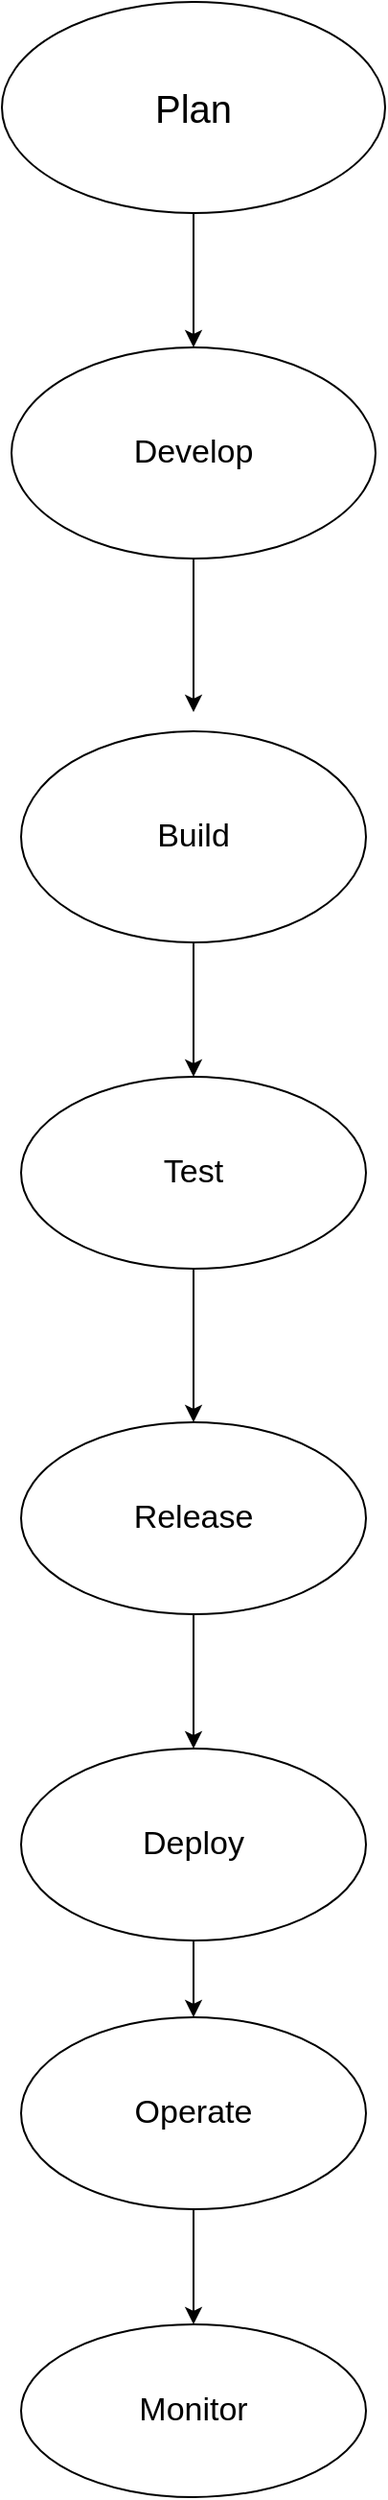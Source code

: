 <mxfile version="28.0.7">
  <diagram name="Page-1" id="e859ribowvNxwQsyc36x">
    <mxGraphModel dx="1029" dy="603" grid="1" gridSize="10" guides="1" tooltips="1" connect="1" arrows="1" fold="1" page="1" pageScale="1" pageWidth="850" pageHeight="1100" background="#ffffff" math="0" shadow="0">
      <root>
        <mxCell id="0" />
        <mxCell id="1" parent="0" />
        <mxCell id="1UDrHyN2oXGHnlcy0f62-2" value="Plan" style="ellipse;whiteSpace=wrap;html=1;fontSize=20;" vertex="1" parent="1">
          <mxGeometry x="260" y="410" width="200" height="110" as="geometry" />
        </mxCell>
        <mxCell id="1UDrHyN2oXGHnlcy0f62-5" value="" style="endArrow=classic;html=1;rounded=0;exitX=0.5;exitY=1;exitDx=0;exitDy=0;" edge="1" parent="1" source="1UDrHyN2oXGHnlcy0f62-2">
          <mxGeometry width="50" height="50" relative="1" as="geometry">
            <mxPoint x="470" y="680" as="sourcePoint" />
            <mxPoint x="360" y="590" as="targetPoint" />
          </mxGeometry>
        </mxCell>
        <mxCell id="1UDrHyN2oXGHnlcy0f62-8" value="&lt;font style=&quot;font-size: 17px;&quot;&gt;Develop&lt;/font&gt;" style="ellipse;whiteSpace=wrap;html=1;" vertex="1" parent="1">
          <mxGeometry x="265" y="590" width="190" height="110" as="geometry" />
        </mxCell>
        <mxCell id="1UDrHyN2oXGHnlcy0f62-18" value="" style="endArrow=classic;html=1;rounded=0;exitX=0.5;exitY=1;exitDx=0;exitDy=0;" edge="1" parent="1" source="1UDrHyN2oXGHnlcy0f62-8">
          <mxGeometry width="50" height="50" relative="1" as="geometry">
            <mxPoint x="390" y="710" as="sourcePoint" />
            <mxPoint x="360" y="780" as="targetPoint" />
          </mxGeometry>
        </mxCell>
        <mxCell id="1UDrHyN2oXGHnlcy0f62-19" value="&lt;font style=&quot;font-size: 17px;&quot;&gt;Build&lt;/font&gt;" style="ellipse;whiteSpace=wrap;html=1;" vertex="1" parent="1">
          <mxGeometry x="270" y="790" width="180" height="110" as="geometry" />
        </mxCell>
        <mxCell id="1UDrHyN2oXGHnlcy0f62-20" value="" style="endArrow=classic;html=1;rounded=0;exitX=0.5;exitY=1;exitDx=0;exitDy=0;" edge="1" parent="1" source="1UDrHyN2oXGHnlcy0f62-19">
          <mxGeometry width="50" height="50" relative="1" as="geometry">
            <mxPoint x="390" y="890" as="sourcePoint" />
            <mxPoint x="360" y="970" as="targetPoint" />
          </mxGeometry>
        </mxCell>
        <mxCell id="1UDrHyN2oXGHnlcy0f62-21" value="&lt;font style=&quot;font-size: 17px;&quot;&gt;Test&lt;/font&gt;" style="ellipse;whiteSpace=wrap;html=1;" vertex="1" parent="1">
          <mxGeometry x="270" y="970" width="180" height="100" as="geometry" />
        </mxCell>
        <mxCell id="1UDrHyN2oXGHnlcy0f62-23" value="" style="endArrow=classic;html=1;rounded=0;exitX=0.5;exitY=1;exitDx=0;exitDy=0;" edge="1" parent="1" source="1UDrHyN2oXGHnlcy0f62-21">
          <mxGeometry width="50" height="50" relative="1" as="geometry">
            <mxPoint x="390" y="1060" as="sourcePoint" />
            <mxPoint x="360" y="1150" as="targetPoint" />
          </mxGeometry>
        </mxCell>
        <mxCell id="1UDrHyN2oXGHnlcy0f62-24" value="&lt;font style=&quot;font-size: 17px;&quot;&gt;Release&lt;/font&gt;" style="ellipse;whiteSpace=wrap;html=1;" vertex="1" parent="1">
          <mxGeometry x="270" y="1150" width="180" height="100" as="geometry" />
        </mxCell>
        <mxCell id="1UDrHyN2oXGHnlcy0f62-25" value="" style="endArrow=classic;html=1;rounded=0;exitX=0.5;exitY=1;exitDx=0;exitDy=0;" edge="1" parent="1" source="1UDrHyN2oXGHnlcy0f62-24">
          <mxGeometry width="50" height="50" relative="1" as="geometry">
            <mxPoint x="390" y="1390" as="sourcePoint" />
            <mxPoint x="360" y="1320" as="targetPoint" />
          </mxGeometry>
        </mxCell>
        <mxCell id="1UDrHyN2oXGHnlcy0f62-26" value="&lt;font style=&quot;font-size: 17px;&quot;&gt;Deploy&lt;/font&gt;" style="ellipse;whiteSpace=wrap;html=1;" vertex="1" parent="1">
          <mxGeometry x="270" y="1320" width="180" height="100" as="geometry" />
        </mxCell>
        <mxCell id="1UDrHyN2oXGHnlcy0f62-27" value="" style="endArrow=classic;html=1;rounded=0;exitX=0.5;exitY=1;exitDx=0;exitDy=0;" edge="1" parent="1" source="1UDrHyN2oXGHnlcy0f62-26" target="1UDrHyN2oXGHnlcy0f62-28">
          <mxGeometry width="50" height="50" relative="1" as="geometry">
            <mxPoint x="370" y="1720" as="sourcePoint" />
            <mxPoint x="360" y="1500" as="targetPoint" />
          </mxGeometry>
        </mxCell>
        <mxCell id="1UDrHyN2oXGHnlcy0f62-28" value="&lt;font style=&quot;font-size: 17px;&quot;&gt;Operate&lt;/font&gt;" style="ellipse;whiteSpace=wrap;html=1;" vertex="1" parent="1">
          <mxGeometry x="270" y="1460" width="180" height="100" as="geometry" />
        </mxCell>
        <mxCell id="1UDrHyN2oXGHnlcy0f62-29" value="" style="endArrow=classic;html=1;rounded=0;exitX=0.5;exitY=1;exitDx=0;exitDy=0;" edge="1" parent="1" source="1UDrHyN2oXGHnlcy0f62-28" target="1UDrHyN2oXGHnlcy0f62-30">
          <mxGeometry width="50" height="50" relative="1" as="geometry">
            <mxPoint x="340" y="1720" as="sourcePoint" />
            <mxPoint x="360" y="1620" as="targetPoint" />
          </mxGeometry>
        </mxCell>
        <mxCell id="1UDrHyN2oXGHnlcy0f62-30" value="&lt;font style=&quot;font-size: 17px;&quot;&gt;Monitor&lt;/font&gt;" style="ellipse;whiteSpace=wrap;html=1;" vertex="1" parent="1">
          <mxGeometry x="270" y="1620" width="180" height="90" as="geometry" />
        </mxCell>
      </root>
    </mxGraphModel>
  </diagram>
</mxfile>
